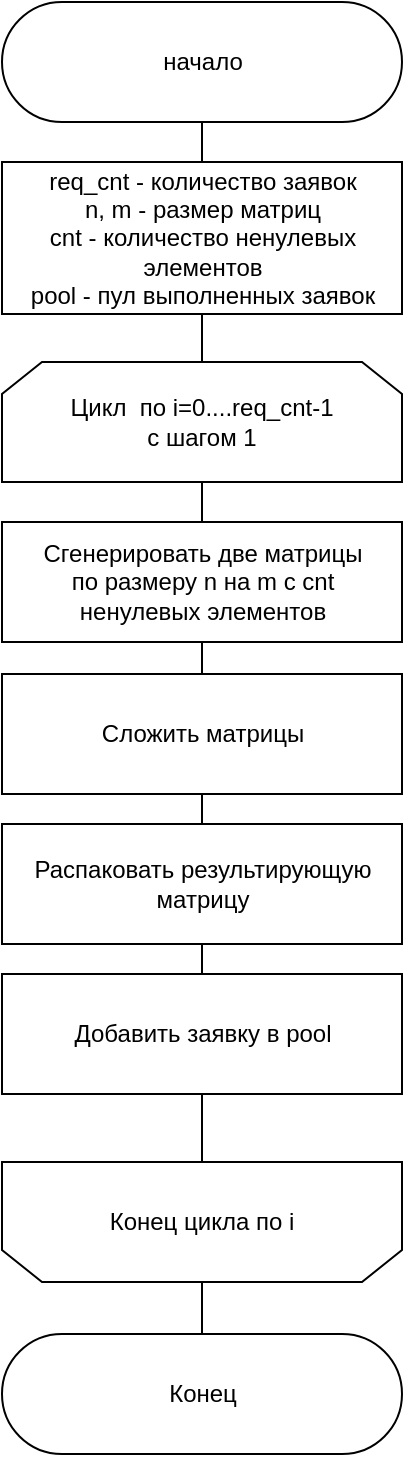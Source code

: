 <mxfile version="20.3.0" type="device" pages="5"><diagram id="pUe8pD4m9tij2TWqAU77" name="linear"><mxGraphModel dx="462" dy="857" grid="1" gridSize="10" guides="1" tooltips="1" connect="1" arrows="1" fold="1" page="1" pageScale="1" pageWidth="827" pageHeight="1169" math="0" shadow="0"><root><mxCell id="0"/><mxCell id="1" parent="0"/><mxCell id="2Ol37WEq1v_GmDILTEE9-1" style="edgeStyle=orthogonalEdgeStyle;rounded=0;orthogonalLoop=1;jettySize=auto;html=1;exitX=0.5;exitY=1;exitDx=0;exitDy=0;entryX=0.5;entryY=0;entryDx=0;entryDy=0;endArrow=none;endFill=0;" edge="1" parent="1" target="2Ol37WEq1v_GmDILTEE9-6"><mxGeometry relative="1" as="geometry"><mxPoint x="270.0" y="80" as="sourcePoint"/></mxGeometry></mxCell><mxCell id="2Ol37WEq1v_GmDILTEE9-2" style="edgeStyle=orthogonalEdgeStyle;rounded=0;orthogonalLoop=1;jettySize=auto;html=1;exitX=0.5;exitY=1;exitDx=0;exitDy=0;entryX=0.5;entryY=0;entryDx=0;entryDy=0;endArrow=none;endFill=0;" edge="1" parent="1" source="2Ol37WEq1v_GmDILTEE9-6" target="2Ol37WEq1v_GmDILTEE9-7"><mxGeometry relative="1" as="geometry"><mxPoint x="270.0" y="194" as="targetPoint"/></mxGeometry></mxCell><mxCell id="2Ol37WEq1v_GmDILTEE9-3" value="Конец" style="html=1;dashed=0;whitespace=wrap;shape=mxgraph.dfd.start" vertex="1" parent="1"><mxGeometry x="170" y="686" width="200" height="60" as="geometry"/></mxCell><mxCell id="2Ol37WEq1v_GmDILTEE9-4" value="начало" style="html=1;dashed=0;whitespace=wrap;shape=mxgraph.dfd.start" vertex="1" parent="1"><mxGeometry x="170" y="20" width="200" height="60" as="geometry"/></mxCell><mxCell id="2Ol37WEq1v_GmDILTEE9-5" style="edgeStyle=orthogonalEdgeStyle;rounded=0;orthogonalLoop=1;jettySize=auto;html=1;endArrow=none;endFill=0;entryX=0.5;entryY=0.5;entryDx=0;entryDy=30.0;exitX=0.5;exitY=0.5;exitDx=0;exitDy=-30.0;entryPerimeter=0;exitPerimeter=0;" edge="1" parent="1" source="2Ol37WEq1v_GmDILTEE9-3" target="2Ol37WEq1v_GmDILTEE9-4"><mxGeometry relative="1" as="geometry"><mxPoint x="270" y="564" as="sourcePoint"/><mxPoint x="270" y="545.0" as="targetPoint"/></mxGeometry></mxCell><mxCell id="2Ol37WEq1v_GmDILTEE9-6" value="req_cnt - количество заявок&lt;br&gt;n, m - размер матриц&lt;br&gt;сnt - количество ненулевых &lt;br&gt;элементов&lt;br&gt;pool - пул выполненных заявок" style="html=1;dashed=0;whitespace=wrap;" vertex="1" parent="1"><mxGeometry x="170" y="100" width="200" height="76" as="geometry"/></mxCell><mxCell id="2Ol37WEq1v_GmDILTEE9-7" value="Цикл&amp;nbsp; по i=0....req_cnt-1&lt;br&gt;c шагом 1" style="shape=loopLimit;whiteSpace=wrap;html=1;" vertex="1" parent="1"><mxGeometry x="170" y="200" width="200" height="60" as="geometry"/></mxCell><mxCell id="2Ol37WEq1v_GmDILTEE9-8" value="Cложить матрицы" style="html=1;dashed=0;whitespace=wrap;" vertex="1" parent="1"><mxGeometry x="170" y="356" width="200" height="60" as="geometry"/></mxCell><mxCell id="2Ol37WEq1v_GmDILTEE9-9" value="Cгенерировать две матрицы &lt;br&gt;по размеру n на m с cnt &lt;br&gt;ненулевых элементов" style="html=1;dashed=0;whitespace=wrap;" vertex="1" parent="1"><mxGeometry x="170" y="280" width="200" height="60" as="geometry"/></mxCell><mxCell id="2Ol37WEq1v_GmDILTEE9-10" value="Распаковать результирующую &lt;br&gt;матрицу" style="html=1;dashed=0;whitespace=wrap;" vertex="1" parent="1"><mxGeometry x="170" y="431" width="200" height="60" as="geometry"/></mxCell><mxCell id="2Ol37WEq1v_GmDILTEE9-13" value="Добавить заявку в pool" style="html=1;dashed=0;whitespace=wrap;" vertex="1" parent="1"><mxGeometry x="170" y="506" width="200" height="60" as="geometry"/></mxCell><mxCell id="6JUnAuDiriLbrHImmCKF-1" value="Конец цикла по i" style="shape=loopLimit;whiteSpace=wrap;html=1;rounded=0;sketch=0;shadow=0;rotation=0;horizontal=1;verticalAlign=middle;direction=east;flipH=0;flipV=1;" vertex="1" parent="1"><mxGeometry x="170" y="600" width="200" height="60" as="geometry"/></mxCell></root></mxGraphModel></diagram><diagram id="u_DjE2UoABeo9pGvT2Si" name="main_thr"><mxGraphModel dx="462" dy="857" grid="1" gridSize="10" guides="1" tooltips="1" connect="1" arrows="1" fold="1" page="1" pageScale="1" pageWidth="827" pageHeight="1169" math="0" shadow="0"><root><mxCell id="0"/><mxCell id="1" parent="0"/><mxCell id="_6zTvaZNd4IG-ID1nrW7-1" value="" style="html=1;dashed=0;whitespace=wrap;" vertex="1" parent="1"><mxGeometry x="200" y="430" width="200" height="60" as="geometry"/></mxCell><mxCell id="_6zTvaZNd4IG-ID1nrW7-2" style="edgeStyle=orthogonalEdgeStyle;rounded=0;orthogonalLoop=1;jettySize=auto;html=1;exitX=0.5;exitY=1;exitDx=0;exitDy=0;entryX=0.5;entryY=0;entryDx=0;entryDy=0;endArrow=none;endFill=0;" edge="1" parent="1"><mxGeometry relative="1" as="geometry"><mxPoint x="300.0" y="200.0" as="sourcePoint"/><mxPoint x="300" y="214" as="targetPoint"/></mxGeometry></mxCell><mxCell id="_6zTvaZNd4IG-ID1nrW7-4" value="Конец" style="html=1;dashed=0;whitespace=wrap;shape=mxgraph.dfd.start" vertex="1" parent="1"><mxGeometry x="200" y="520" width="200" height="60" as="geometry"/></mxCell><mxCell id="_9AxvVPZzC2CLNE2X7z1-5" style="edgeStyle=orthogonalEdgeStyle;rounded=0;orthogonalLoop=1;jettySize=auto;html=1;entryX=0.5;entryY=0;entryDx=0;entryDy=0;" edge="1" parent="1" source="_6zTvaZNd4IG-ID1nrW7-5" target="_9AxvVPZzC2CLNE2X7z1-1"><mxGeometry relative="1" as="geometry"/></mxCell><mxCell id="_6zTvaZNd4IG-ID1nrW7-5" value="начало" style="html=1;dashed=0;whitespace=wrap;shape=mxgraph.dfd.start" vertex="1" parent="1"><mxGeometry x="200" y="60" width="200" height="60" as="geometry"/></mxCell><mxCell id="_9AxvVPZzC2CLNE2X7z1-8" style="edgeStyle=orthogonalEdgeStyle;rounded=0;orthogonalLoop=1;jettySize=auto;html=1;" edge="1" parent="1" source="_6zTvaZNd4IG-ID1nrW7-8" target="_6zTvaZNd4IG-ID1nrW7-4"><mxGeometry relative="1" as="geometry"/></mxCell><mxCell id="_6zTvaZNd4IG-ID1nrW7-8" value="дождаться завершения потоков" style="html=1;dashed=0;whitespace=wrap;" vertex="1" parent="1"><mxGeometry x="210" y="430" width="180" height="60" as="geometry"/></mxCell><mxCell id="_6zTvaZNd4IG-ID1nrW7-9" value="" style="html=1;dashed=0;whitespace=wrap;" vertex="1" parent="1"><mxGeometry x="200" y="340" width="200" height="60" as="geometry"/></mxCell><mxCell id="_9AxvVPZzC2CLNE2X7z1-6" style="edgeStyle=orthogonalEdgeStyle;rounded=0;orthogonalLoop=1;jettySize=auto;html=1;entryX=0.5;entryY=0;entryDx=0;entryDy=0;" edge="1" parent="1" source="_6zTvaZNd4IG-ID1nrW7-10" target="_6zTvaZNd4IG-ID1nrW7-11"><mxGeometry relative="1" as="geometry"/></mxCell><mxCell id="_6zTvaZNd4IG-ID1nrW7-10" value="q1 - очередь между &lt;br&gt;потоками 1 и 2; &lt;br&gt;q2 - очередь между &lt;br&gt;потоками 2 из 3" style="html=1;dashed=0;whitespace=wrap;" vertex="1" parent="1"><mxGeometry x="200" y="250" width="200" height="60" as="geometry"/></mxCell><mxCell id="_9AxvVPZzC2CLNE2X7z1-7" style="edgeStyle=orthogonalEdgeStyle;rounded=0;orthogonalLoop=1;jettySize=auto;html=1;" edge="1" parent="1" source="_6zTvaZNd4IG-ID1nrW7-11" target="_6zTvaZNd4IG-ID1nrW7-8"><mxGeometry relative="1" as="geometry"/></mxCell><mxCell id="_6zTvaZNd4IG-ID1nrW7-11" value="запустить поток на каждую &lt;br&gt;стадию обработки конвейера" style="html=1;dashed=0;whitespace=wrap;" vertex="1" parent="1"><mxGeometry x="210" y="340" width="180" height="60" as="geometry"/></mxCell><mxCell id="_9AxvVPZzC2CLNE2X7z1-4" style="edgeStyle=orthogonalEdgeStyle;rounded=0;orthogonalLoop=1;jettySize=auto;html=1;entryX=0.5;entryY=0;entryDx=0;entryDy=0;" edge="1" parent="1" source="_9AxvVPZzC2CLNE2X7z1-1" target="_6zTvaZNd4IG-ID1nrW7-10"><mxGeometry relative="1" as="geometry"/></mxCell><mxCell id="_9AxvVPZzC2CLNE2X7z1-1" value="req_cnt - количество заявок&lt;br&gt;n, m - размер матриц&lt;br&gt;сnt - количество ненулевых &lt;br&gt;элементов&lt;br&gt;pool - пул выполненных заявок" style="html=1;dashed=0;whitespace=wrap;" vertex="1" parent="1"><mxGeometry x="200" y="150" width="200" height="76" as="geometry"/></mxCell></root></mxGraphModel></diagram><diagram id="W-fwxzjsk8quEeXD4wc7" name="Генерация"><mxGraphModel dx="462" dy="857" grid="1" gridSize="10" guides="1" tooltips="1" connect="1" arrows="1" fold="1" page="1" pageScale="1" pageWidth="827" pageHeight="1169" math="0" shadow="0"><root><mxCell id="0"/><mxCell id="1" parent="0"/><mxCell id="Ak7TbMhrSJkDIkQo5MOl-12" style="edgeStyle=orthogonalEdgeStyle;rounded=0;orthogonalLoop=1;jettySize=auto;html=1;" edge="1" parent="1" source="Ak7TbMhrSJkDIkQo5MOl-2" target="fvfdIy_C37pldDeKVObG-1"><mxGeometry relative="1" as="geometry"><mxPoint x="660" y="200" as="targetPoint"/></mxGeometry></mxCell><mxCell id="Ak7TbMhrSJkDIkQo5MOl-2" value="начало" style="html=1;dashed=0;whitespace=wrap;shape=mxgraph.dfd.start" vertex="1" parent="1"><mxGeometry x="560" y="60" width="200" height="60" as="geometry"/></mxCell><mxCell id="Ak7TbMhrSJkDIkQo5MOl-21" style="edgeStyle=orthogonalEdgeStyle;rounded=0;orthogonalLoop=1;jettySize=auto;html=1;entryX=0.5;entryY=0.5;entryDx=0;entryDy=-30;entryPerimeter=0;" edge="1" parent="1" source="Ak7TbMhrSJkDIkQo5MOl-3" target="Ak7TbMhrSJkDIkQo5MOl-5"><mxGeometry relative="1" as="geometry"/></mxCell><mxCell id="Ak7TbMhrSJkDIkQo5MOl-3" value="Конец цикла по i" style="shape=loopLimit;whiteSpace=wrap;html=1;rounded=0;sketch=0;shadow=0;rotation=0;horizontal=1;verticalAlign=middle;direction=east;flipH=0;flipV=1;" vertex="1" parent="1"><mxGeometry x="560" y="540" width="200" height="60" as="geometry"/></mxCell><mxCell id="Ak7TbMhrSJkDIkQo5MOl-5" value="Конец" style="html=1;dashed=0;whitespace=wrap;shape=mxgraph.dfd.start" vertex="1" parent="1"><mxGeometry x="560" y="630" width="200" height="60" as="geometry"/></mxCell><mxCell id="i-x3UTMqsBsfI2zoAMTC-1" style="edgeStyle=orthogonalEdgeStyle;rounded=0;orthogonalLoop=1;jettySize=auto;html=1;entryX=0.5;entryY=0;entryDx=0;entryDy=0;" edge="1" parent="1" source="Ak7TbMhrSJkDIkQo5MOl-8" target="Ak7TbMhrSJkDIkQo5MOl-3"><mxGeometry relative="1" as="geometry"/></mxCell><mxCell id="Ak7TbMhrSJkDIkQo5MOl-8" value="обеспечить монопольный доступ&lt;br&gt;к очереди заявок и положить&lt;br&gt;в неё заявку" style="html=1;dashed=0;whitespace=wrap;" vertex="1" parent="1"><mxGeometry x="560" y="440" width="200" height="60" as="geometry"/></mxCell><mxCell id="Ak7TbMhrSJkDIkQo5MOl-14" style="edgeStyle=orthogonalEdgeStyle;rounded=0;orthogonalLoop=1;jettySize=auto;html=1;" edge="1" parent="1" source="Ak7TbMhrSJkDIkQo5MOl-9" target="Ak7TbMhrSJkDIkQo5MOl-10"><mxGeometry relative="1" as="geometry"/></mxCell><mxCell id="Ak7TbMhrSJkDIkQo5MOl-9" value="Цикл&amp;nbsp; по i=0....req_cnt-1&lt;br&gt;c шагом 1" style="shape=loopLimit;whiteSpace=wrap;html=1;" vertex="1" parent="1"><mxGeometry x="560" y="260" width="200" height="60" as="geometry"/></mxCell><mxCell id="Ak7TbMhrSJkDIkQo5MOl-15" style="edgeStyle=orthogonalEdgeStyle;rounded=0;orthogonalLoop=1;jettySize=auto;html=1;" edge="1" parent="1" source="Ak7TbMhrSJkDIkQo5MOl-10" target="Ak7TbMhrSJkDIkQo5MOl-8"><mxGeometry relative="1" as="geometry"/></mxCell><mxCell id="Ak7TbMhrSJkDIkQo5MOl-10" value="Cгенерировать две матрицы&lt;br&gt;по размеру n на m с cnt&lt;br&gt;ненулевых элементов" style="html=1;dashed=0;whitespace=wrap;" vertex="1" parent="1"><mxGeometry x="560" y="350" width="200" height="60" as="geometry"/></mxCell><mxCell id="fvfdIy_C37pldDeKVObG-2" style="edgeStyle=orthogonalEdgeStyle;rounded=0;orthogonalLoop=1;jettySize=auto;html=1;entryX=0.5;entryY=0;entryDx=0;entryDy=0;" edge="1" parent="1" source="fvfdIy_C37pldDeKVObG-1" target="Ak7TbMhrSJkDIkQo5MOl-9"><mxGeometry relative="1" as="geometry"/></mxCell><mxCell id="fvfdIy_C37pldDeKVObG-1" value="req_cnt - количество заявок&lt;br&gt;n, m - размер матриц&lt;br&gt;сnt - количество ненулевых &lt;br&gt;элементов" style="html=1;dashed=0;whitespace=wrap;" vertex="1" parent="1"><mxGeometry x="560" y="150" width="200" height="76" as="geometry"/></mxCell></root></mxGraphModel></diagram><diagram id="-0n1EjQDdoGH6m9MidEs" name="Sum"><mxGraphModel dx="-365" dy="857" grid="1" gridSize="10" guides="1" tooltips="1" connect="1" arrows="1" fold="1" page="1" pageScale="1" pageWidth="827" pageHeight="1169" math="0" shadow="0"><root><mxCell id="0"/><mxCell id="1" parent="0"/><mxCell id="eb0TaotXN6ANLe5WxEv6-18" style="edgeStyle=orthogonalEdgeStyle;rounded=0;orthogonalLoop=1;jettySize=auto;html=1;entryX=0.5;entryY=0;entryDx=0;entryDy=0;" edge="1" parent="1" source="eb0TaotXN6ANLe5WxEv6-2" target="eb0TaotXN6ANLe5WxEv6-11"><mxGeometry relative="1" as="geometry"/></mxCell><mxCell id="eb0TaotXN6ANLe5WxEv6-2" value="начало" style="html=1;dashed=0;whitespace=wrap;shape=mxgraph.dfd.start" vertex="1" parent="1"><mxGeometry x="1040" y="170" width="200" height="60" as="geometry"/></mxCell><mxCell id="eb0TaotXN6ANLe5WxEv6-5" value="Конец" style="html=1;dashed=0;whitespace=wrap;shape=mxgraph.dfd.start" vertex="1" parent="1"><mxGeometry x="1040" y="960" width="200" height="60" as="geometry"/></mxCell><mxCell id="WQT4ZmvRzRNMXlquBAC4-2" value="" style="edgeStyle=orthogonalEdgeStyle;rounded=0;orthogonalLoop=1;jettySize=auto;html=1;" edge="1" parent="1" source="eb0TaotXN6ANLe5WxEv6-8" target="WQT4ZmvRzRNMXlquBAC4-1"><mxGeometry relative="1" as="geometry"/></mxCell><mxCell id="eb0TaotXN6ANLe5WxEv6-8" value="обеспечить монопольный доступ&lt;br&gt;к очереди q2 и положить&lt;br&gt;в неё заявку" style="html=1;dashed=0;whitespace=wrap;" vertex="1" parent="1"><mxGeometry x="1040" y="780" width="200" height="60" as="geometry"/></mxCell><mxCell id="D4b-llva3cxL0Ne72Zxj-1" style="edgeStyle=orthogonalEdgeStyle;rounded=0;orthogonalLoop=1;jettySize=auto;html=1;entryX=0.5;entryY=0;entryDx=0;entryDy=0;" edge="1" parent="1" source="eb0TaotXN6ANLe5WxEv6-9" target="eb0TaotXN6ANLe5WxEv6-12"><mxGeometry relative="1" as="geometry"/></mxCell><mxCell id="eb0TaotXN6ANLe5WxEv6-9" value="Цикл&amp;nbsp; по i=0....req_cnt-1&lt;br&gt;c шагом 1" style="shape=loopLimit;whiteSpace=wrap;html=1;" vertex="1" parent="1"><mxGeometry x="1040" y="360" width="200" height="60" as="geometry"/></mxCell><mxCell id="D4b-llva3cxL0Ne72Zxj-5" style="edgeStyle=orthogonalEdgeStyle;rounded=0;orthogonalLoop=1;jettySize=auto;html=1;entryX=0.5;entryY=0;entryDx=0;entryDy=0;" edge="1" parent="1" source="eb0TaotXN6ANLe5WxEv6-10" target="eb0TaotXN6ANLe5WxEv6-15"><mxGeometry relative="1" as="geometry"/></mxCell><mxCell id="eb0TaotXN6ANLe5WxEv6-10" value="обеспечить монопольный доступ к &lt;br&gt;очереди q1 и считать заявку" style="html=1;dashed=0;whitespace=wrap;" vertex="1" parent="1"><mxGeometry x="1040" y="600" width="200" height="60" as="geometry"/></mxCell><mxCell id="eb0TaotXN6ANLe5WxEv6-19" style="edgeStyle=orthogonalEdgeStyle;rounded=0;orthogonalLoop=1;jettySize=auto;html=1;entryX=0.5;entryY=0;entryDx=0;entryDy=0;" edge="1" parent="1" source="eb0TaotXN6ANLe5WxEv6-11" target="eb0TaotXN6ANLe5WxEv6-9"><mxGeometry relative="1" as="geometry"/></mxCell><mxCell id="eb0TaotXN6ANLe5WxEv6-11" value="req_cnt - количество заявок&lt;br&gt;q1 - очередь между потоками&lt;br&gt;1 и 2; &lt;br&gt;q2 - очередь между&lt;br&gt;потоками 2 и 3" style="html=1;dashed=0;whitespace=wrap;" vertex="1" parent="1"><mxGeometry x="1040" y="260" width="200" height="70" as="geometry"/></mxCell><mxCell id="D4b-llva3cxL0Ne72Zxj-2" style="edgeStyle=orthogonalEdgeStyle;rounded=0;orthogonalLoop=1;jettySize=auto;html=1;" edge="1" parent="1" source="eb0TaotXN6ANLe5WxEv6-12"><mxGeometry relative="1" as="geometry"><mxPoint x="1140" y="519" as="targetPoint"/></mxGeometry></mxCell><mxCell id="eb0TaotXN6ANLe5WxEv6-12" value="Цикл по Q пока очередь q1 пуста" style="shape=loopLimit;whiteSpace=wrap;html=1;" vertex="1" parent="1"><mxGeometry x="1040" y="440" width="200" height="60" as="geometry"/></mxCell><mxCell id="D4b-llva3cxL0Ne72Zxj-6" value="" style="edgeStyle=orthogonalEdgeStyle;rounded=0;orthogonalLoop=1;jettySize=auto;html=1;" edge="1" parent="1" source="eb0TaotXN6ANLe5WxEv6-15" target="eb0TaotXN6ANLe5WxEv6-8"><mxGeometry relative="1" as="geometry"/></mxCell><mxCell id="eb0TaotXN6ANLe5WxEv6-15" value="Сложить матрицы&amp;nbsp;" style="html=1;dashed=0;whitespace=wrap;" vertex="1" parent="1"><mxGeometry x="1040" y="690" width="200" height="60" as="geometry"/></mxCell><mxCell id="D4b-llva3cxL0Ne72Zxj-4" style="edgeStyle=orthogonalEdgeStyle;rounded=0;orthogonalLoop=1;jettySize=auto;html=1;entryX=0.5;entryY=0;entryDx=0;entryDy=0;" edge="1" parent="1" source="D4b-llva3cxL0Ne72Zxj-3" target="eb0TaotXN6ANLe5WxEv6-10"><mxGeometry relative="1" as="geometry"/></mxCell><mxCell id="D4b-llva3cxL0Ne72Zxj-3" value="Конец цикл по Q&amp;nbsp;" style="shape=loopLimit;whiteSpace=wrap;html=1;direction=west;" vertex="1" parent="1"><mxGeometry x="1040" y="520" width="200" height="60" as="geometry"/></mxCell><mxCell id="WQT4ZmvRzRNMXlquBAC4-3" value="" style="edgeStyle=orthogonalEdgeStyle;rounded=0;orthogonalLoop=1;jettySize=auto;html=1;" edge="1" parent="1" source="WQT4ZmvRzRNMXlquBAC4-1" target="eb0TaotXN6ANLe5WxEv6-5"><mxGeometry relative="1" as="geometry"/></mxCell><mxCell id="WQT4ZmvRzRNMXlquBAC4-1" value="Конец цикла по i" style="shape=loopLimit;whiteSpace=wrap;html=1;rounded=0;sketch=0;shadow=0;rotation=0;horizontal=1;verticalAlign=middle;direction=east;flipH=0;flipV=1;" vertex="1" parent="1"><mxGeometry x="1040" y="870" width="200" height="60" as="geometry"/></mxCell></root></mxGraphModel></diagram><diagram id="CqPTmqjUDgMnE6QWamU6" name="UnPack"><mxGraphModel dx="-365" dy="857" grid="1" gridSize="10" guides="1" tooltips="1" connect="1" arrows="1" fold="1" page="1" pageScale="1" pageWidth="827" pageHeight="1169" math="0" shadow="0"><root><mxCell id="0"/><mxCell id="1" parent="0"/><mxCell id="UknR91hx6M87mu0KaLKa-6" value="" style="edgeStyle=orthogonalEdgeStyle;rounded=0;orthogonalLoop=1;jettySize=auto;html=1;" edge="1" parent="1" source="Z51CEb8rcopsynlBLrxe-2" target="Z51CEb8rcopsynlBLrxe-11"><mxGeometry relative="1" as="geometry"/></mxCell><mxCell id="Z51CEb8rcopsynlBLrxe-2" value="начало" style="html=1;dashed=0;whitespace=wrap;shape=mxgraph.dfd.start" vertex="1" parent="1"><mxGeometry x="1060" y="110" width="200" height="60" as="geometry"/></mxCell><mxCell id="Z51CEb8rcopsynlBLrxe-5" value="Конец" style="html=1;dashed=0;whitespace=wrap;shape=mxgraph.dfd.start" vertex="1" parent="1"><mxGeometry x="1060" y="900" width="200" height="60" as="geometry"/></mxCell><mxCell id="V0AvrmCZuOxC_F0z0L-m-2" style="edgeStyle=orthogonalEdgeStyle;rounded=0;orthogonalLoop=1;jettySize=auto;html=1;" edge="1" parent="1" source="Z51CEb8rcopsynlBLrxe-8" target="V0AvrmCZuOxC_F0z0L-m-1"><mxGeometry relative="1" as="geometry"/></mxCell><mxCell id="Z51CEb8rcopsynlBLrxe-8" value="добавить заявку в pool" style="html=1;dashed=0;whitespace=wrap;" vertex="1" parent="1"><mxGeometry x="1060" y="730" width="200" height="60" as="geometry"/></mxCell><mxCell id="V0AvrmCZuOxC_F0z0L-m-5" value="" style="edgeStyle=orthogonalEdgeStyle;rounded=0;orthogonalLoop=1;jettySize=auto;html=1;" edge="1" parent="1" source="Z51CEb8rcopsynlBLrxe-10" target="Z51CEb8rcopsynlBLrxe-15"><mxGeometry relative="1" as="geometry"/></mxCell><mxCell id="Z51CEb8rcopsynlBLrxe-10" value="обеспечить монопольный доступ к &lt;br&gt;очереди q2 и считать заявку" style="html=1;dashed=0;whitespace=wrap;" vertex="1" parent="1"><mxGeometry x="1060" y="550" width="200" height="60" as="geometry"/></mxCell><mxCell id="UknR91hx6M87mu0KaLKa-7" style="edgeStyle=orthogonalEdgeStyle;rounded=0;orthogonalLoop=1;jettySize=auto;html=1;entryX=0.5;entryY=0;entryDx=0;entryDy=0;" edge="1" parent="1" source="Z51CEb8rcopsynlBLrxe-11" target="wVHmiHpEBIPoizzU8sNQ-1"><mxGeometry relative="1" as="geometry"/></mxCell><mxCell id="Z51CEb8rcopsynlBLrxe-11" value="req_cnt - количество заявок&lt;br&gt;q2 - очередь между&lt;br&gt;потоками 2 и 3&lt;br&gt;pool - пул выполненных заявок" style="html=1;dashed=0;whitespace=wrap;" vertex="1" parent="1"><mxGeometry x="1060" y="200" width="200" height="60" as="geometry"/></mxCell><mxCell id="UknR91hx6M87mu0KaLKa-2" value="" style="edgeStyle=orthogonalEdgeStyle;rounded=0;orthogonalLoop=1;jettySize=auto;html=1;" edge="1" parent="1" source="Z51CEb8rcopsynlBLrxe-12" target="UknR91hx6M87mu0KaLKa-1"><mxGeometry relative="1" as="geometry"/></mxCell><mxCell id="Z51CEb8rcopsynlBLrxe-12" value="Цикл по Q пока очередь q2 пуста" style="shape=loopLimit;whiteSpace=wrap;html=1;" vertex="1" parent="1"><mxGeometry x="1060" y="380" width="200" height="60" as="geometry"/></mxCell><mxCell id="V0AvrmCZuOxC_F0z0L-m-6" value="" style="edgeStyle=orthogonalEdgeStyle;rounded=0;orthogonalLoop=1;jettySize=auto;html=1;" edge="1" parent="1" source="UknR91hx6M87mu0KaLKa-1" target="Z51CEb8rcopsynlBLrxe-10"><mxGeometry relative="1" as="geometry"><mxPoint x="1160" y="519" as="sourcePoint"/></mxGeometry></mxCell><mxCell id="V0AvrmCZuOxC_F0z0L-m-4" style="edgeStyle=orthogonalEdgeStyle;rounded=0;orthogonalLoop=1;jettySize=auto;html=1;" edge="1" parent="1" source="Z51CEb8rcopsynlBLrxe-15" target="Z51CEb8rcopsynlBLrxe-8"><mxGeometry relative="1" as="geometry"/></mxCell><mxCell id="Z51CEb8rcopsynlBLrxe-15" value="распаковать матрицу" style="html=1;dashed=0;whitespace=wrap;" vertex="1" parent="1"><mxGeometry x="1060" y="640" width="200" height="60" as="geometry"/></mxCell><mxCell id="UknR91hx6M87mu0KaLKa-5" style="edgeStyle=orthogonalEdgeStyle;rounded=0;orthogonalLoop=1;jettySize=auto;html=1;entryX=0.5;entryY=0;entryDx=0;entryDy=0;" edge="1" parent="1" source="wVHmiHpEBIPoizzU8sNQ-1" target="Z51CEb8rcopsynlBLrxe-12"><mxGeometry relative="1" as="geometry"/></mxCell><mxCell id="wVHmiHpEBIPoizzU8sNQ-1" value="Цикл&amp;nbsp; по i=0....req_cnt-1&lt;br&gt;c шагом 1" style="shape=loopLimit;whiteSpace=wrap;html=1;" vertex="1" parent="1"><mxGeometry x="1060" y="290" width="200" height="60" as="geometry"/></mxCell><mxCell id="V0AvrmCZuOxC_F0z0L-m-3" style="edgeStyle=orthogonalEdgeStyle;rounded=0;orthogonalLoop=1;jettySize=auto;html=1;" edge="1" parent="1" source="V0AvrmCZuOxC_F0z0L-m-1" target="Z51CEb8rcopsynlBLrxe-5"><mxGeometry relative="1" as="geometry"/></mxCell><mxCell id="V0AvrmCZuOxC_F0z0L-m-1" value="Конец цикла по i" style="shape=loopLimit;whiteSpace=wrap;html=1;rounded=0;sketch=0;shadow=0;rotation=0;horizontal=1;verticalAlign=middle;direction=east;flipH=0;flipV=1;" vertex="1" parent="1"><mxGeometry x="1060" y="820" width="200" height="60" as="geometry"/></mxCell><mxCell id="UknR91hx6M87mu0KaLKa-1" value="Конец цикл по Q&amp;nbsp;" style="shape=loopLimit;whiteSpace=wrap;html=1;direction=west;" vertex="1" parent="1"><mxGeometry x="1060" y="460" width="200" height="60" as="geometry"/></mxCell></root></mxGraphModel></diagram></mxfile>